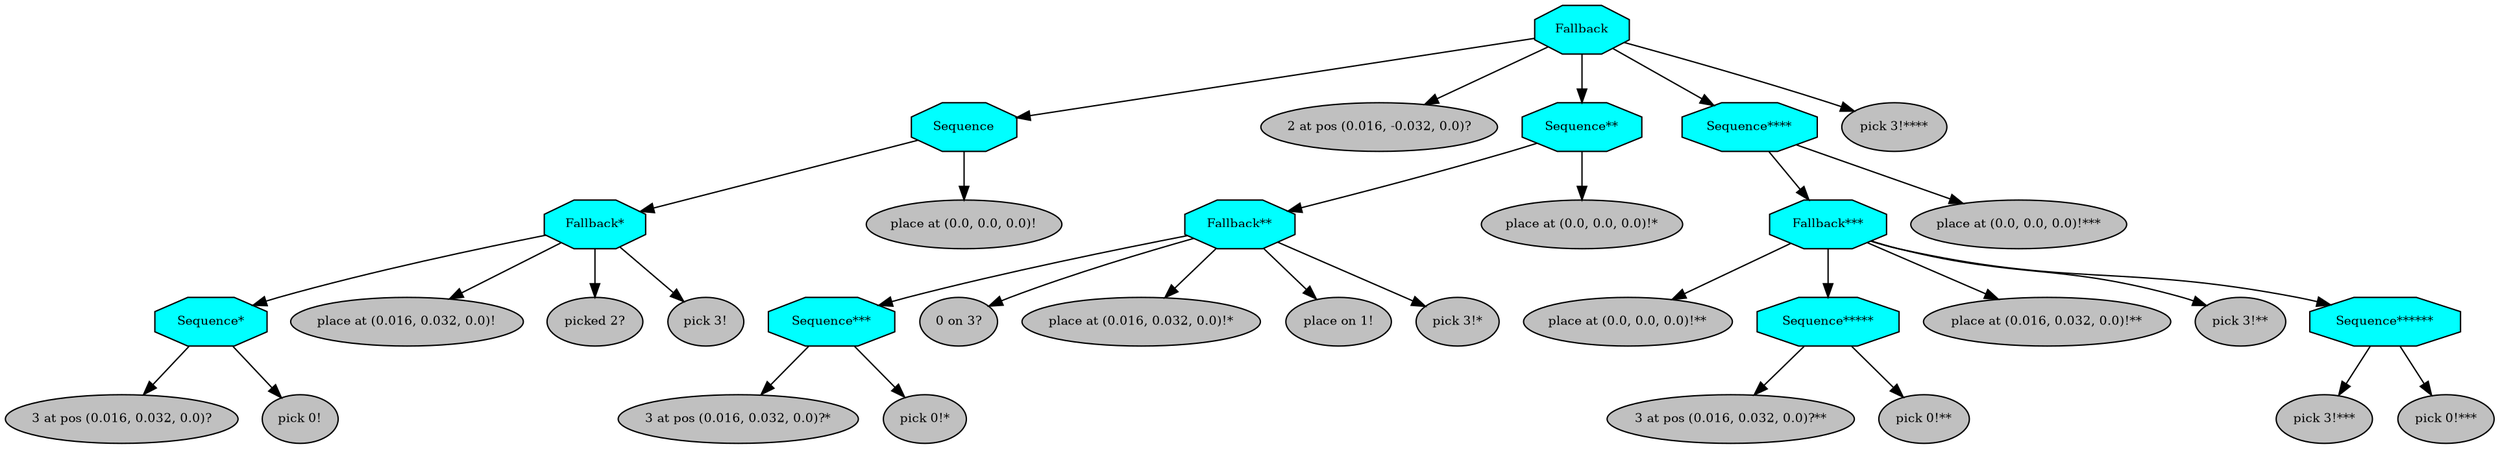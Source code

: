 digraph pastafarianism {
ordering=out;
graph [fontname="times-roman"];
node [fontname="times-roman"];
edge [fontname="times-roman"];
Fallback [fillcolor=cyan, fontcolor=black, fontsize=9, label=Fallback, shape=octagon, style=filled];
Sequence [fillcolor=cyan, fontcolor=black, fontsize=9, label=Sequence, shape=octagon, style=filled];
Fallback -> Sequence;
"Fallback*" [fillcolor=cyan, fontcolor=black, fontsize=9, label="Fallback*", shape=octagon, style=filled];
Sequence -> "Fallback*";
"Sequence*" [fillcolor=cyan, fontcolor=black, fontsize=9, label="Sequence*", shape=octagon, style=filled];
"Fallback*" -> "Sequence*";
"3 at pos (0.016, 0.032, 0.0)?" [fillcolor=gray, fontcolor=black, fontsize=9, label="3 at pos (0.016, 0.032, 0.0)?", shape=ellipse, style=filled];
"Sequence*" -> "3 at pos (0.016, 0.032, 0.0)?";
"pick 0!" [fillcolor=gray, fontcolor=black, fontsize=9, label="pick 0!", shape=ellipse, style=filled];
"Sequence*" -> "pick 0!";
"place at (0.016, 0.032, 0.0)!" [fillcolor=gray, fontcolor=black, fontsize=9, label="place at (0.016, 0.032, 0.0)!", shape=ellipse, style=filled];
"Fallback*" -> "place at (0.016, 0.032, 0.0)!";
"picked 2?" [fillcolor=gray, fontcolor=black, fontsize=9, label="picked 2?", shape=ellipse, style=filled];
"Fallback*" -> "picked 2?";
"pick 3!" [fillcolor=gray, fontcolor=black, fontsize=9, label="pick 3!", shape=ellipse, style=filled];
"Fallback*" -> "pick 3!";
"place at (0.0, 0.0, 0.0)!" [fillcolor=gray, fontcolor=black, fontsize=9, label="place at (0.0, 0.0, 0.0)!", shape=ellipse, style=filled];
Sequence -> "place at (0.0, 0.0, 0.0)!";
"2 at pos (0.016, -0.032, 0.0)?" [fillcolor=gray, fontcolor=black, fontsize=9, label="2 at pos (0.016, -0.032, 0.0)?", shape=ellipse, style=filled];
Fallback -> "2 at pos (0.016, -0.032, 0.0)?";
"Sequence**" [fillcolor=cyan, fontcolor=black, fontsize=9, label="Sequence**", shape=octagon, style=filled];
Fallback -> "Sequence**";
"Fallback**" [fillcolor=cyan, fontcolor=black, fontsize=9, label="Fallback**", shape=octagon, style=filled];
"Sequence**" -> "Fallback**";
"Sequence***" [fillcolor=cyan, fontcolor=black, fontsize=9, label="Sequence***", shape=octagon, style=filled];
"Fallback**" -> "Sequence***";
"3 at pos (0.016, 0.032, 0.0)?*" [fillcolor=gray, fontcolor=black, fontsize=9, label="3 at pos (0.016, 0.032, 0.0)?*", shape=ellipse, style=filled];
"Sequence***" -> "3 at pos (0.016, 0.032, 0.0)?*";
"pick 0!*" [fillcolor=gray, fontcolor=black, fontsize=9, label="pick 0!*", shape=ellipse, style=filled];
"Sequence***" -> "pick 0!*";
"0 on 3?" [fillcolor=gray, fontcolor=black, fontsize=9, label="0 on 3?", shape=ellipse, style=filled];
"Fallback**" -> "0 on 3?";
"place at (0.016, 0.032, 0.0)!*" [fillcolor=gray, fontcolor=black, fontsize=9, label="place at (0.016, 0.032, 0.0)!*", shape=ellipse, style=filled];
"Fallback**" -> "place at (0.016, 0.032, 0.0)!*";
"place on 1!" [fillcolor=gray, fontcolor=black, fontsize=9, label="place on 1!", shape=ellipse, style=filled];
"Fallback**" -> "place on 1!";
"pick 3!*" [fillcolor=gray, fontcolor=black, fontsize=9, label="pick 3!*", shape=ellipse, style=filled];
"Fallback**" -> "pick 3!*";
"place at (0.0, 0.0, 0.0)!*" [fillcolor=gray, fontcolor=black, fontsize=9, label="place at (0.0, 0.0, 0.0)!*", shape=ellipse, style=filled];
"Sequence**" -> "place at (0.0, 0.0, 0.0)!*";
"Sequence****" [fillcolor=cyan, fontcolor=black, fontsize=9, label="Sequence****", shape=octagon, style=filled];
Fallback -> "Sequence****";
"Fallback***" [fillcolor=cyan, fontcolor=black, fontsize=9, label="Fallback***", shape=octagon, style=filled];
"Sequence****" -> "Fallback***";
"place at (0.0, 0.0, 0.0)!**" [fillcolor=gray, fontcolor=black, fontsize=9, label="place at (0.0, 0.0, 0.0)!**", shape=ellipse, style=filled];
"Fallback***" -> "place at (0.0, 0.0, 0.0)!**";
"Sequence*****" [fillcolor=cyan, fontcolor=black, fontsize=9, label="Sequence*****", shape=octagon, style=filled];
"Fallback***" -> "Sequence*****";
"3 at pos (0.016, 0.032, 0.0)?**" [fillcolor=gray, fontcolor=black, fontsize=9, label="3 at pos (0.016, 0.032, 0.0)?**", shape=ellipse, style=filled];
"Sequence*****" -> "3 at pos (0.016, 0.032, 0.0)?**";
"pick 0!**" [fillcolor=gray, fontcolor=black, fontsize=9, label="pick 0!**", shape=ellipse, style=filled];
"Sequence*****" -> "pick 0!**";
"place at (0.016, 0.032, 0.0)!**" [fillcolor=gray, fontcolor=black, fontsize=9, label="place at (0.016, 0.032, 0.0)!**", shape=ellipse, style=filled];
"Fallback***" -> "place at (0.016, 0.032, 0.0)!**";
"pick 3!**" [fillcolor=gray, fontcolor=black, fontsize=9, label="pick 3!**", shape=ellipse, style=filled];
"Fallback***" -> "pick 3!**";
"Sequence******" [fillcolor=cyan, fontcolor=black, fontsize=9, label="Sequence******", shape=octagon, style=filled];
"Fallback***" -> "Sequence******";
"pick 3!***" [fillcolor=gray, fontcolor=black, fontsize=9, label="pick 3!***", shape=ellipse, style=filled];
"Sequence******" -> "pick 3!***";
"pick 0!***" [fillcolor=gray, fontcolor=black, fontsize=9, label="pick 0!***", shape=ellipse, style=filled];
"Sequence******" -> "pick 0!***";
"place at (0.0, 0.0, 0.0)!***" [fillcolor=gray, fontcolor=black, fontsize=9, label="place at (0.0, 0.0, 0.0)!***", shape=ellipse, style=filled];
"Sequence****" -> "place at (0.0, 0.0, 0.0)!***";
"pick 3!****" [fillcolor=gray, fontcolor=black, fontsize=9, label="pick 3!****", shape=ellipse, style=filled];
Fallback -> "pick 3!****";
}
